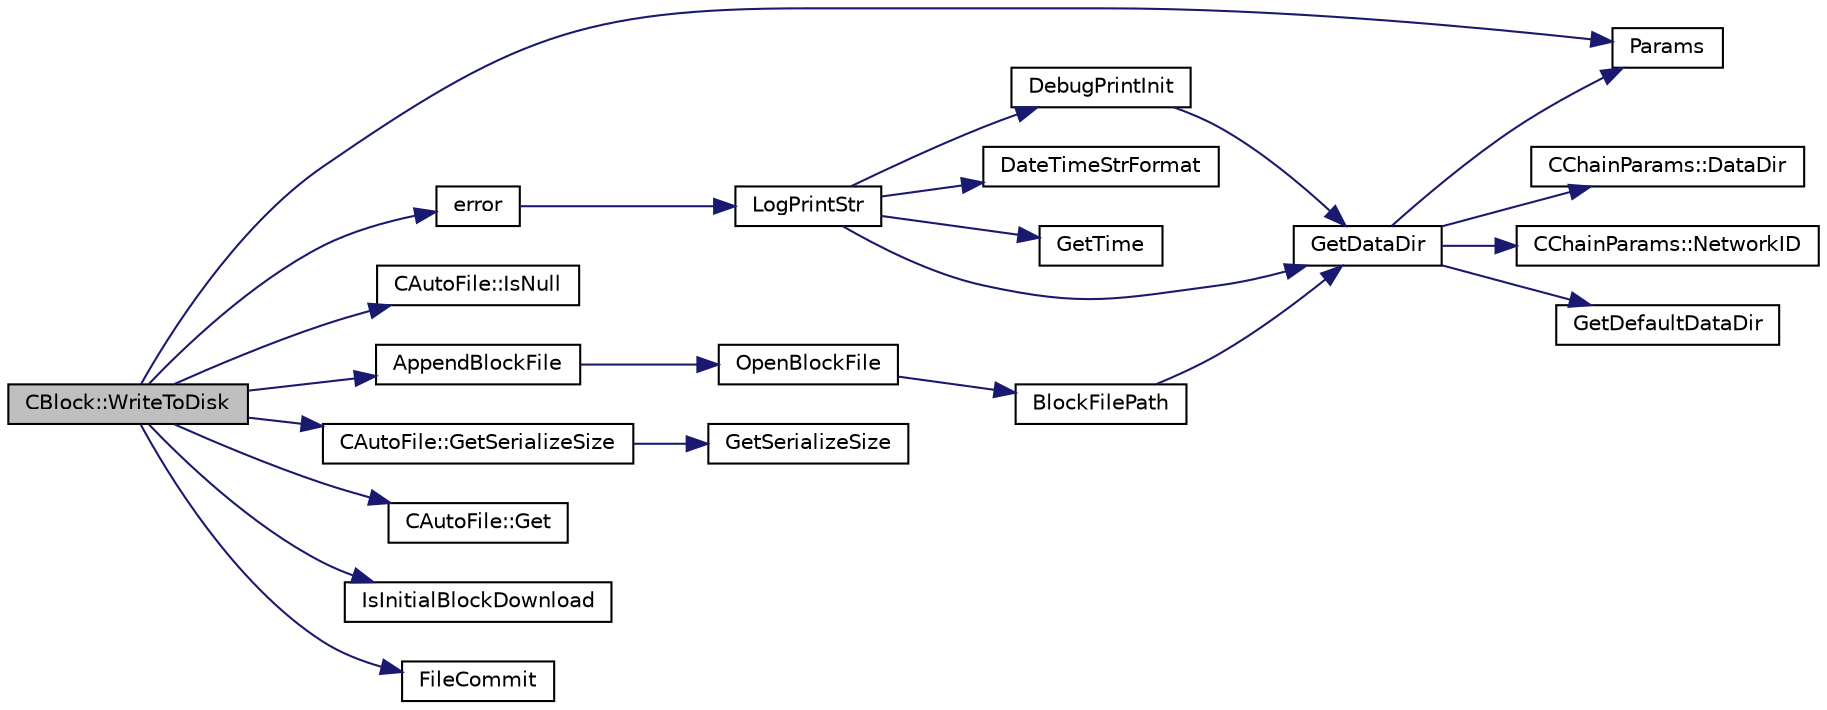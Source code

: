 digraph "CBlock::WriteToDisk"
{
  edge [fontname="Helvetica",fontsize="10",labelfontname="Helvetica",labelfontsize="10"];
  node [fontname="Helvetica",fontsize="10",shape=record];
  rankdir="LR";
  Node2154 [label="CBlock::WriteToDisk",height=0.2,width=0.4,color="black", fillcolor="grey75", style="filled", fontcolor="black"];
  Node2154 -> Node2155 [color="midnightblue",fontsize="10",style="solid",fontname="Helvetica"];
  Node2155 [label="AppendBlockFile",height=0.2,width=0.4,color="black", fillcolor="white", style="filled",URL="$d4/dbf/main_8h.html#a62302a7b63a33b410581fccd0152df1e"];
  Node2155 -> Node2156 [color="midnightblue",fontsize="10",style="solid",fontname="Helvetica"];
  Node2156 [label="OpenBlockFile",height=0.2,width=0.4,color="black", fillcolor="white", style="filled",URL="$df/d0a/main_8cpp.html#a4728972adc7d389a00a7f7333b74b71d"];
  Node2156 -> Node2157 [color="midnightblue",fontsize="10",style="solid",fontname="Helvetica"];
  Node2157 [label="BlockFilePath",height=0.2,width=0.4,color="black", fillcolor="white", style="filled",URL="$df/d0a/main_8cpp.html#ac8bea30995cabddbc181f7c3b81340f0"];
  Node2157 -> Node2158 [color="midnightblue",fontsize="10",style="solid",fontname="Helvetica"];
  Node2158 [label="GetDataDir",height=0.2,width=0.4,color="black", fillcolor="white", style="filled",URL="$df/d2d/util_8cpp.html#ab83866a054745d4b30a3948a1b44beba"];
  Node2158 -> Node2159 [color="midnightblue",fontsize="10",style="solid",fontname="Helvetica"];
  Node2159 [label="Params",height=0.2,width=0.4,color="black", fillcolor="white", style="filled",URL="$df/dbf/chainparams_8cpp.html#ace5c5b706d71a324a417dd2db394fd4a",tooltip="Return the currently selected parameters. "];
  Node2158 -> Node2160 [color="midnightblue",fontsize="10",style="solid",fontname="Helvetica"];
  Node2160 [label="CChainParams::NetworkID",height=0.2,width=0.4,color="black", fillcolor="white", style="filled",URL="$d1/d4f/class_c_chain_params.html#a90dc493ec0c0325c98c3ac06eb99862b"];
  Node2158 -> Node2161 [color="midnightblue",fontsize="10",style="solid",fontname="Helvetica"];
  Node2161 [label="GetDefaultDataDir",height=0.2,width=0.4,color="black", fillcolor="white", style="filled",URL="$df/d2d/util_8cpp.html#ab272995de020a3bcbf743be630e485c6"];
  Node2158 -> Node2162 [color="midnightblue",fontsize="10",style="solid",fontname="Helvetica"];
  Node2162 [label="CChainParams::DataDir",height=0.2,width=0.4,color="black", fillcolor="white", style="filled",URL="$d1/d4f/class_c_chain_params.html#a959488b5d8e6fe62857940b831d73a78"];
  Node2154 -> Node2163 [color="midnightblue",fontsize="10",style="solid",fontname="Helvetica"];
  Node2163 [label="CAutoFile::IsNull",height=0.2,width=0.4,color="black", fillcolor="white", style="filled",URL="$df/dc9/class_c_auto_file.html#a7fd47268b6d85a89acafdb73559f8e78",tooltip="Return true if the wrapped FILE* is NULL, false otherwise. "];
  Node2154 -> Node2164 [color="midnightblue",fontsize="10",style="solid",fontname="Helvetica"];
  Node2164 [label="error",height=0.2,width=0.4,color="black", fillcolor="white", style="filled",URL="$d8/d3c/util_8h.html#af8985880cf4ef26df0a5aa2ffcb76662"];
  Node2164 -> Node2165 [color="midnightblue",fontsize="10",style="solid",fontname="Helvetica"];
  Node2165 [label="LogPrintStr",height=0.2,width=0.4,color="black", fillcolor="white", style="filled",URL="$d8/d3c/util_8h.html#afd4c3002b2797c0560adddb6af3ca1da"];
  Node2165 -> Node2166 [color="midnightblue",fontsize="10",style="solid",fontname="Helvetica"];
  Node2166 [label="DebugPrintInit",height=0.2,width=0.4,color="black", fillcolor="white", style="filled",URL="$df/d2d/util_8cpp.html#a751ff5f21d880737811136b5e0bcea12"];
  Node2166 -> Node2158 [color="midnightblue",fontsize="10",style="solid",fontname="Helvetica"];
  Node2165 -> Node2158 [color="midnightblue",fontsize="10",style="solid",fontname="Helvetica"];
  Node2165 -> Node2167 [color="midnightblue",fontsize="10",style="solid",fontname="Helvetica"];
  Node2167 [label="DateTimeStrFormat",height=0.2,width=0.4,color="black", fillcolor="white", style="filled",URL="$df/d2d/util_8cpp.html#a749bc6776c8ec72d7c5e4dea56aee415"];
  Node2165 -> Node2168 [color="midnightblue",fontsize="10",style="solid",fontname="Helvetica"];
  Node2168 [label="GetTime",height=0.2,width=0.4,color="black", fillcolor="white", style="filled",URL="$df/d2d/util_8cpp.html#a46fac5fba8ba905b5f9acb364f5d8c6f"];
  Node2154 -> Node2169 [color="midnightblue",fontsize="10",style="solid",fontname="Helvetica"];
  Node2169 [label="CAutoFile::GetSerializeSize",height=0.2,width=0.4,color="black", fillcolor="white", style="filled",URL="$df/dc9/class_c_auto_file.html#a883a261f0d7d0320f72152ff2167fd24"];
  Node2169 -> Node2170 [color="midnightblue",fontsize="10",style="solid",fontname="Helvetica"];
  Node2170 [label="GetSerializeSize",height=0.2,width=0.4,color="black", fillcolor="white", style="filled",URL="$df/d9d/serialize_8h.html#a48239e478ae730373d1984fe304ca025"];
  Node2154 -> Node2159 [color="midnightblue",fontsize="10",style="solid",fontname="Helvetica"];
  Node2154 -> Node2171 [color="midnightblue",fontsize="10",style="solid",fontname="Helvetica"];
  Node2171 [label="CAutoFile::Get",height=0.2,width=0.4,color="black", fillcolor="white", style="filled",URL="$df/dc9/class_c_auto_file.html#a2c1ad2d25562fea82a54bdef2793a0dd",tooltip="Get wrapped FILE* without transfer of ownership. "];
  Node2154 -> Node2172 [color="midnightblue",fontsize="10",style="solid",fontname="Helvetica"];
  Node2172 [label="IsInitialBlockDownload",height=0.2,width=0.4,color="black", fillcolor="white", style="filled",URL="$d4/dbf/main_8h.html#a5edcd96316574fd4a7f3ae0922a5cfd6"];
  Node2154 -> Node2173 [color="midnightblue",fontsize="10",style="solid",fontname="Helvetica"];
  Node2173 [label="FileCommit",height=0.2,width=0.4,color="black", fillcolor="white", style="filled",URL="$df/d2d/util_8cpp.html#a7572b77c2a5191de8d40d4050322ab84"];
}
